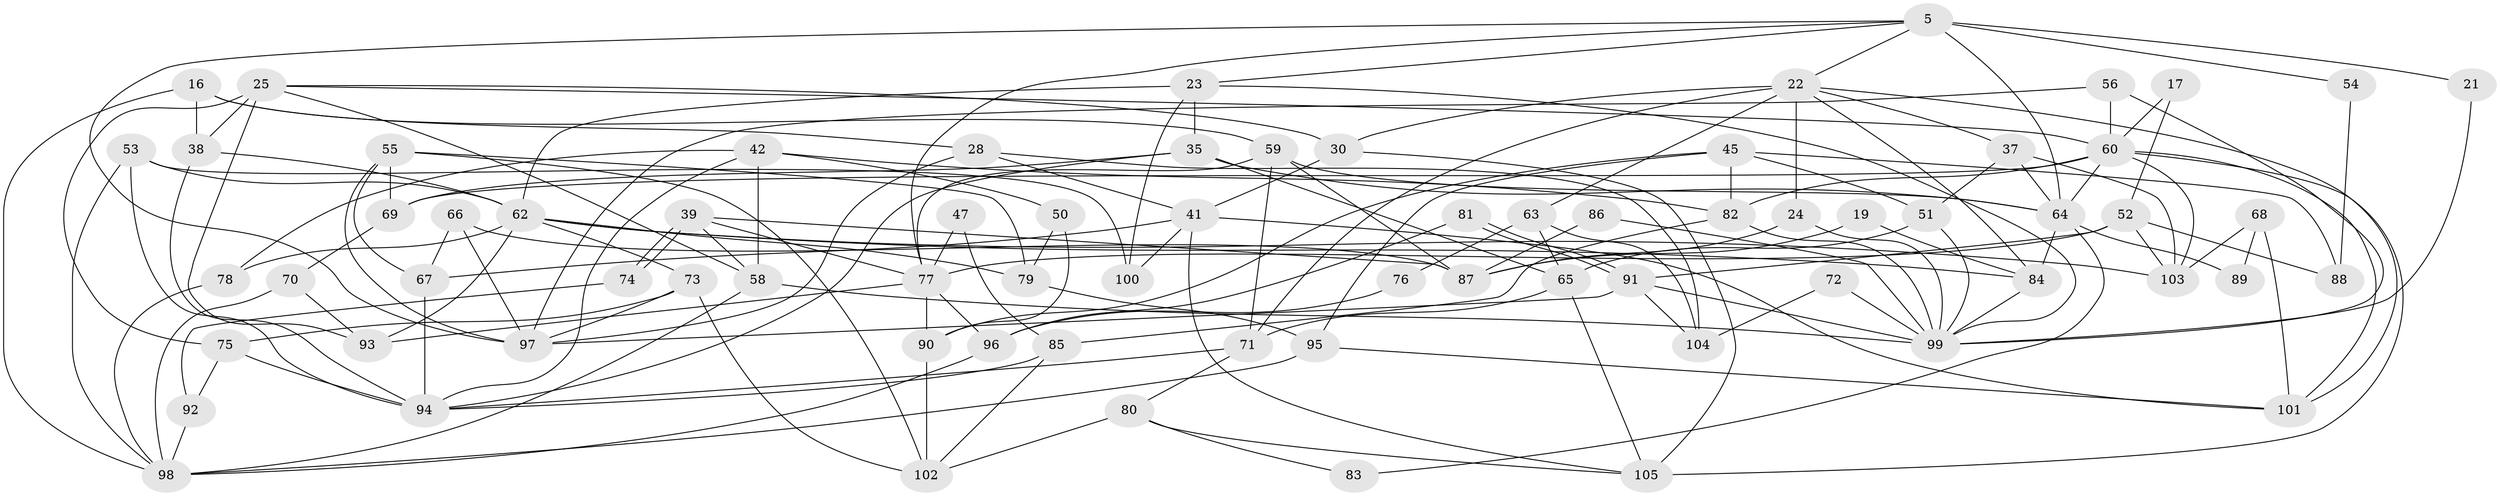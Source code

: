 // original degree distribution, {4: 0.2761904761904762, 3: 0.23809523809523808, 5: 0.18095238095238095, 8: 0.009523809523809525, 6: 0.10476190476190476, 2: 0.1523809523809524, 7: 0.0380952380952381}
// Generated by graph-tools (version 1.1) at 2025/55/03/04/25 21:55:17]
// undirected, 73 vertices, 164 edges
graph export_dot {
graph [start="1"]
  node [color=gray90,style=filled];
  5;
  16;
  17;
  19;
  21;
  22 [super="+10"];
  23;
  24;
  25;
  28;
  30 [super="+29"];
  35 [super="+7"];
  37;
  38;
  39;
  41;
  42;
  45;
  47;
  50;
  51 [super="+33"];
  52 [super="+9+43"];
  53;
  54;
  55 [super="+15+20"];
  56;
  58 [super="+36"];
  59 [super="+49"];
  60 [super="+14+48"];
  62 [super="+61"];
  63;
  64 [super="+46"];
  65;
  66;
  67;
  68;
  69;
  70;
  71;
  72;
  73;
  74;
  75 [super="+31"];
  76;
  77 [super="+57"];
  78;
  79;
  80;
  81;
  82 [super="+34+26"];
  83;
  84 [super="+44"];
  85 [super="+12"];
  86;
  87 [super="+13"];
  88;
  89;
  90;
  91 [super="+4"];
  92;
  93 [super="+2+32"];
  94 [super="+18"];
  95;
  96;
  97 [super="+1"];
  98 [super="+3"];
  99 [super="+6+8"];
  100;
  101;
  102;
  103;
  104;
  105 [super="+27"];
  5 -- 21;
  5 -- 23;
  5 -- 54;
  5 -- 64 [weight=2];
  5 -- 97;
  5 -- 22;
  5 -- 77;
  16 -- 38;
  16 -- 59;
  16 -- 28;
  16 -- 98;
  17 -- 52;
  17 -- 60;
  19 -- 84;
  19 -- 87;
  21 -- 99;
  22 -- 24;
  22 -- 37;
  22 -- 71;
  22 -- 84;
  22 -- 101;
  22 -- 30 [weight=2];
  22 -- 63;
  23 -- 62;
  23 -- 35;
  23 -- 100;
  23 -- 99;
  24 -- 87;
  24 -- 99;
  25 -- 75 [weight=2];
  25 -- 60;
  25 -- 38;
  25 -- 58;
  25 -- 30;
  25 -- 93;
  28 -- 41;
  28 -- 104;
  28 -- 97;
  30 -- 41;
  30 -- 105;
  35 -- 64;
  35 -- 69 [weight=2];
  35 -- 65;
  35 -- 94;
  37 -- 51;
  37 -- 103;
  37 -- 64;
  38 -- 62;
  38 -- 94;
  39 -- 74;
  39 -- 74;
  39 -- 87 [weight=2];
  39 -- 58;
  39 -- 77;
  41 -- 100;
  41 -- 67;
  41 -- 101;
  41 -- 105;
  42 -- 50;
  42 -- 78;
  42 -- 94;
  42 -- 82;
  42 -- 58;
  45 -- 95;
  45 -- 88;
  45 -- 90;
  45 -- 51;
  45 -- 82;
  47 -- 85;
  47 -- 77;
  50 -- 79;
  50 -- 90;
  51 -- 99;
  51 -- 65;
  52 -- 103;
  52 -- 77 [weight=2];
  52 -- 91 [weight=2];
  52 -- 88;
  53 -- 94;
  53 -- 98;
  53 -- 62;
  53 -- 100;
  54 -- 88;
  55 -- 97;
  55 -- 102;
  55 -- 67;
  55 -- 69;
  55 -- 79;
  56 -- 97;
  56 -- 99;
  56 -- 60;
  58 -- 99;
  58 -- 98;
  59 -- 71;
  59 -- 87;
  59 -- 64 [weight=2];
  59 -- 77;
  60 -- 103;
  60 -- 64;
  60 -- 101;
  60 -- 69 [weight=2];
  60 -- 82;
  60 -- 105;
  62 -- 93;
  62 -- 78;
  62 -- 79 [weight=2];
  62 -- 84;
  62 -- 103;
  62 -- 73;
  63 -- 65;
  63 -- 76;
  63 -- 104;
  64 -- 83;
  64 -- 89;
  64 -- 84;
  65 -- 71;
  65 -- 105;
  66 -- 97;
  66 -- 67;
  66 -- 87;
  67 -- 94;
  68 -- 103;
  68 -- 101;
  68 -- 89;
  69 -- 70;
  70 -- 98;
  70 -- 93;
  71 -- 80;
  71 -- 94;
  72 -- 104;
  72 -- 99;
  73 -- 102;
  73 -- 75;
  73 -- 97;
  74 -- 92;
  75 -- 92;
  75 -- 94 [weight=2];
  76 -- 96;
  77 -- 90;
  77 -- 96;
  77 -- 93;
  78 -- 98;
  79 -- 95;
  80 -- 83;
  80 -- 102;
  80 -- 105;
  81 -- 91;
  81 -- 91;
  81 -- 96;
  82 -- 99;
  82 -- 85;
  84 -- 99;
  85 -- 94;
  85 -- 102;
  86 -- 99;
  86 -- 87;
  90 -- 102;
  91 -- 99 [weight=2];
  91 -- 97;
  91 -- 104;
  92 -- 98;
  95 -- 101;
  95 -- 98;
  96 -- 98;
}
